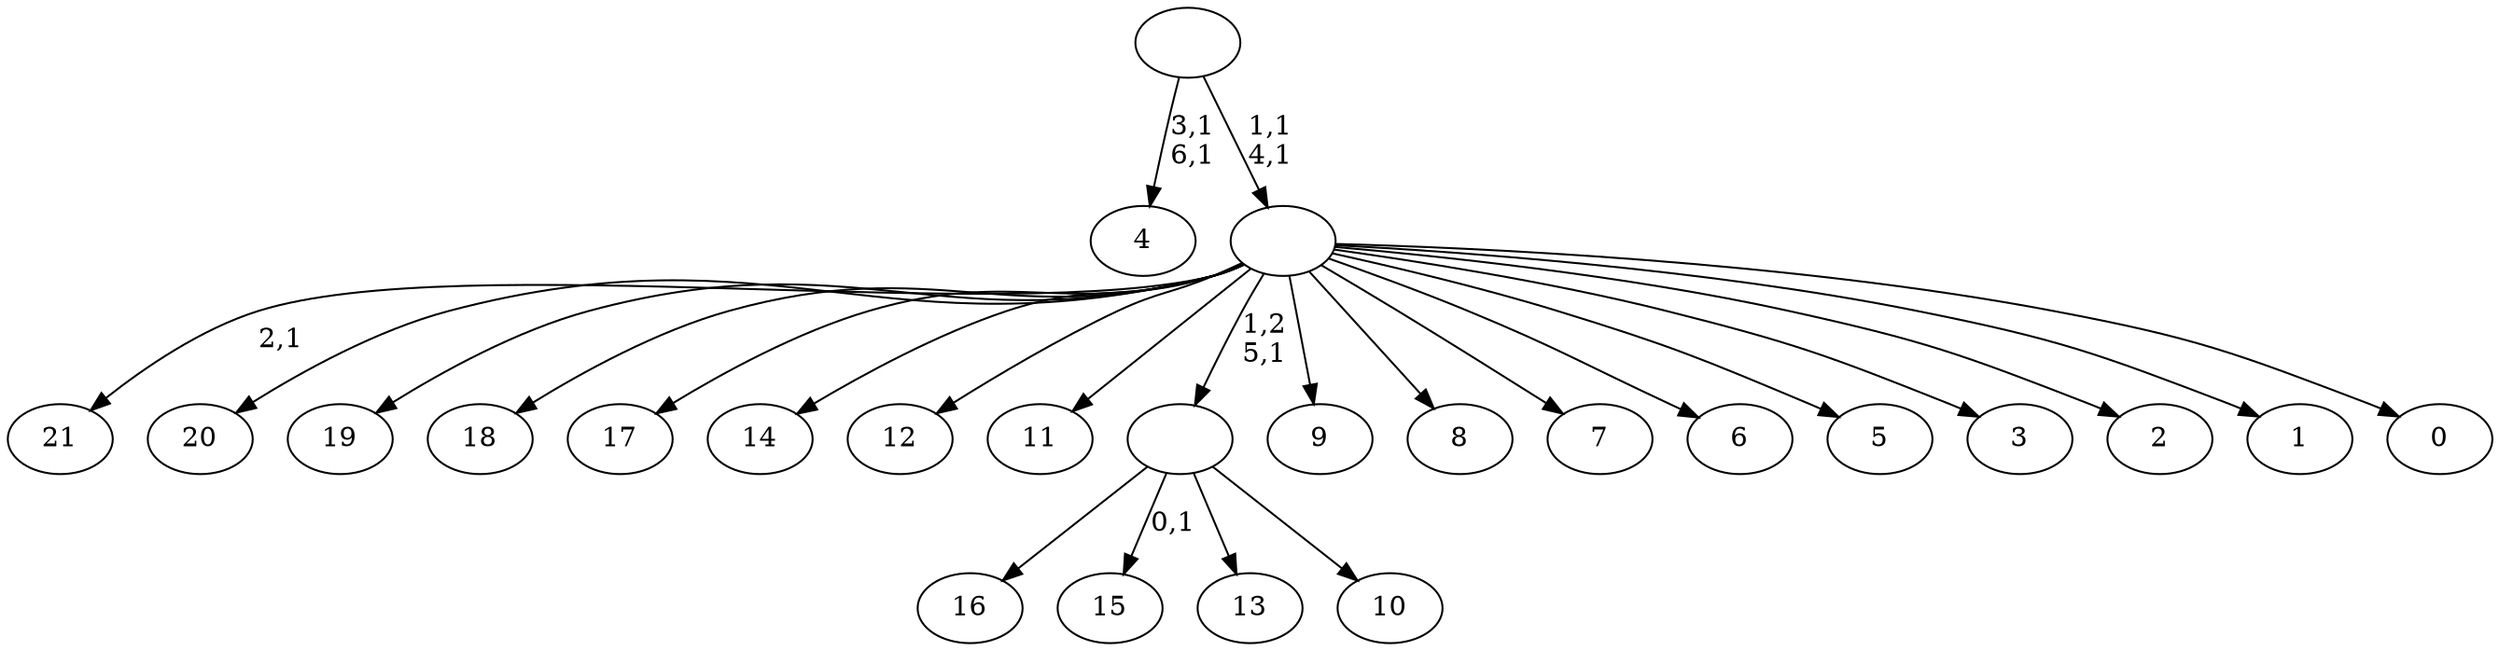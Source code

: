 digraph T {
	29 [label="21"]
	27 [label="20"]
	26 [label="19"]
	25 [label="18"]
	24 [label="17"]
	23 [label="16"]
	22 [label="15"]
	20 [label="14"]
	19 [label="13"]
	18 [label="12"]
	17 [label="11"]
	16 [label="10"]
	15 [label=""]
	14 [label="9"]
	13 [label="8"]
	12 [label="7"]
	11 [label="6"]
	10 [label="5"]
	9 [label="4"]
	6 [label="3"]
	5 [label="2"]
	4 [label="1"]
	3 [label="0"]
	2 [label=""]
	0 [label=""]
	15 -> 22 [label="0,1"]
	15 -> 23 [label=""]
	15 -> 19 [label=""]
	15 -> 16 [label=""]
	2 -> 29 [label="2,1"]
	2 -> 27 [label=""]
	2 -> 26 [label=""]
	2 -> 25 [label=""]
	2 -> 24 [label=""]
	2 -> 20 [label=""]
	2 -> 18 [label=""]
	2 -> 17 [label=""]
	2 -> 15 [label="1,2\n5,1"]
	2 -> 14 [label=""]
	2 -> 13 [label=""]
	2 -> 12 [label=""]
	2 -> 11 [label=""]
	2 -> 10 [label=""]
	2 -> 6 [label=""]
	2 -> 5 [label=""]
	2 -> 4 [label=""]
	2 -> 3 [label=""]
	0 -> 2 [label="1,1\n4,1"]
	0 -> 9 [label="3,1\n6,1"]
}
